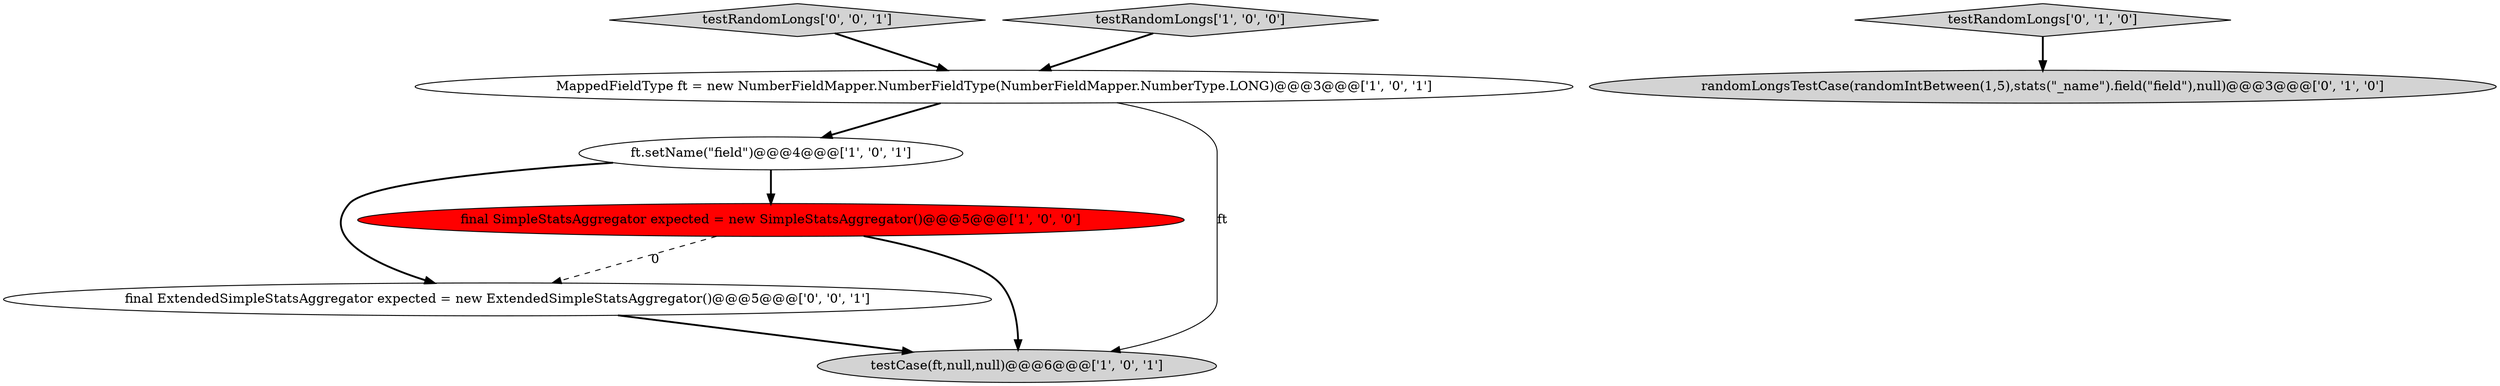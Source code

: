 digraph {
3 [style = filled, label = "ft.setName(\"field\")@@@4@@@['1', '0', '1']", fillcolor = white, shape = ellipse image = "AAA0AAABBB1BBB"];
8 [style = filled, label = "final ExtendedSimpleStatsAggregator expected = new ExtendedSimpleStatsAggregator()@@@5@@@['0', '0', '1']", fillcolor = white, shape = ellipse image = "AAA0AAABBB3BBB"];
6 [style = filled, label = "randomLongsTestCase(randomIntBetween(1,5),stats(\"_name\").field(\"field\"),null)@@@3@@@['0', '1', '0']", fillcolor = lightgray, shape = ellipse image = "AAA0AAABBB2BBB"];
7 [style = filled, label = "testRandomLongs['0', '0', '1']", fillcolor = lightgray, shape = diamond image = "AAA0AAABBB3BBB"];
2 [style = filled, label = "testCase(ft,null,null)@@@6@@@['1', '0', '1']", fillcolor = lightgray, shape = ellipse image = "AAA0AAABBB1BBB"];
5 [style = filled, label = "testRandomLongs['0', '1', '0']", fillcolor = lightgray, shape = diamond image = "AAA0AAABBB2BBB"];
1 [style = filled, label = "MappedFieldType ft = new NumberFieldMapper.NumberFieldType(NumberFieldMapper.NumberType.LONG)@@@3@@@['1', '0', '1']", fillcolor = white, shape = ellipse image = "AAA0AAABBB1BBB"];
4 [style = filled, label = "testRandomLongs['1', '0', '0']", fillcolor = lightgray, shape = diamond image = "AAA0AAABBB1BBB"];
0 [style = filled, label = "final SimpleStatsAggregator expected = new SimpleStatsAggregator()@@@5@@@['1', '0', '0']", fillcolor = red, shape = ellipse image = "AAA1AAABBB1BBB"];
1->3 [style = bold, label=""];
0->8 [style = dashed, label="0"];
4->1 [style = bold, label=""];
7->1 [style = bold, label=""];
5->6 [style = bold, label=""];
8->2 [style = bold, label=""];
1->2 [style = solid, label="ft"];
3->8 [style = bold, label=""];
3->0 [style = bold, label=""];
0->2 [style = bold, label=""];
}
